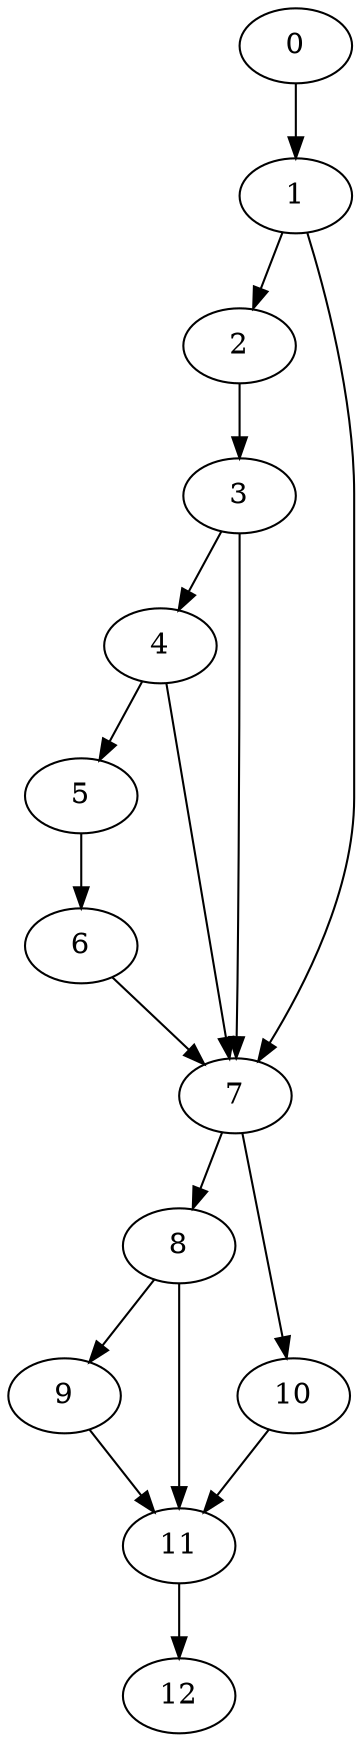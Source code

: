 digraph G {
0 -> 1;
1 -> 2;
2 -> 3;
3 -> 4;
4 -> 5;
5 -> 6;
4 -> 7;
6 -> 7;
3 -> 7;
1 -> 7;
7 -> 8;
8 -> 9;
7 -> 10;
8 -> 11;
10 -> 11;
9 -> 11;
11 -> 12;
}